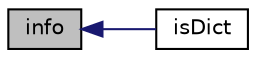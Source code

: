 digraph "info"
{
  bgcolor="transparent";
  edge [fontname="Helvetica",fontsize="10",labelfontname="Helvetica",labelfontsize="10"];
  node [fontname="Helvetica",fontsize="10",shape=record];
  rankdir="LR";
  Node1398 [label="info",height=0.2,width=0.4,color="black", fillcolor="grey75", style="filled", fontcolor="black"];
  Node1398 -> Node1399 [dir="back",color="midnightblue",fontsize="10",style="solid",fontname="Helvetica"];
  Node1399 [label="isDict",height=0.2,width=0.4,color="black",URL="$a27133.html#a1bafe3f41122b37f558b69ef3c89a3f3",tooltip="Return true because this entry is a dictionary. "];
}
